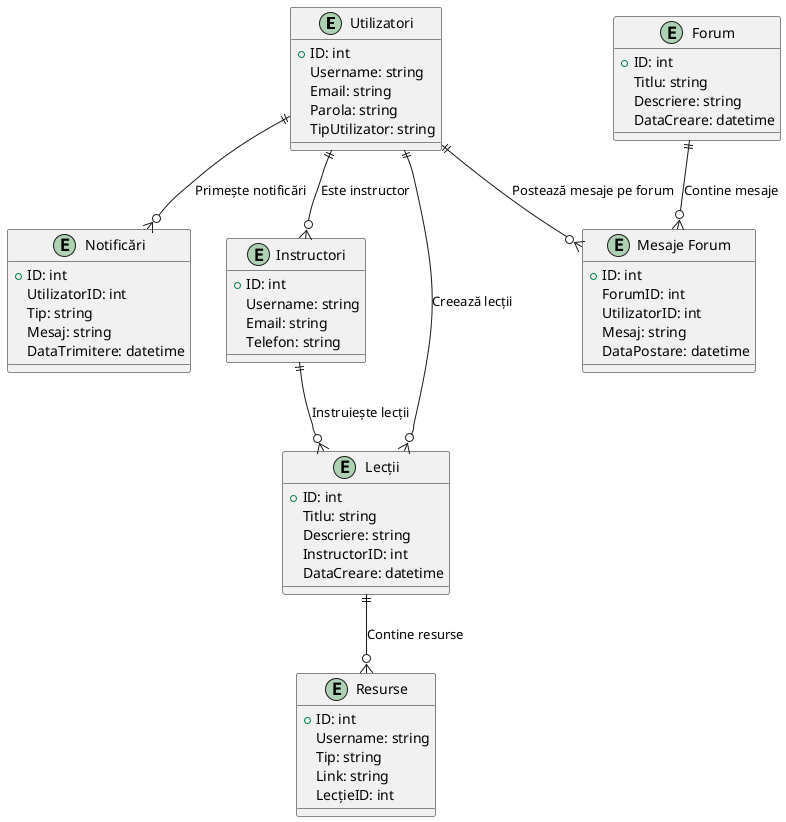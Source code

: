 @startuml
entity "Utilizatori" as U {
  +ID: int
  Username: string
  Email: string
  Parola: string
  TipUtilizator: string
}

entity "Instructori" as I {
  +ID: int
  Username: string
  Email: string
  Telefon: string
}

entity "Lecții" as L {
  +ID: int
  Titlu: string
  Descriere: string
  InstructorID: int
  DataCreare: datetime
}

entity "Resurse" as R {
  +ID: int
  Username: string
  Tip: string
  Link: string
  LecțieID: int
}

entity "Forum" as F {
  +ID: int
  Titlu: string
  Descriere: string
  DataCreare: datetime
}

entity "Mesaje Forum" as MF {
  +ID: int
  ForumID: int
  UtilizatorID: int
  Mesaj: string
  DataPostare: datetime
}

entity "Notificări" as N {
  +ID: int
  UtilizatorID: int
  Tip: string
  Mesaj: string
  DataTrimitere: datetime
}

' Relațiile între entități
U ||--o{ I : "Este instructor"
U ||--o{ L : "Creează lecții"
I ||--o{ L : "Instruiește lecții"
L ||--o{ R : "Contine resurse"
F ||--o{ MF : "Contine mesaje"
U ||--o{ MF : "Postează mesaje pe forum"
U ||--o{ N : "Primește notificări"

@enduml
